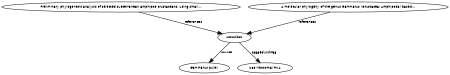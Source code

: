 digraph G {
size="3,3";
node [fontsize=7, fontname="Helvetica"];
edge [fontsize=7, fontname="Helvetica"];
node0 [label="AF202982", width=0.27433100247,height=0.27433100247];
node1 [label="Preliminary phylogenetic analysis of selected subterranean amphipod crustaceans, using small...", width=0.27433100247,height=0.27433100247];
node2 [label="A molecular phylogeny of the genus Gammarus (Crustacea: Amphipoda) based...", width=0.27433100247,height=0.27433100247];
node3 [label="Gammarus pulex", width=0.27433100247,height=0.27433100247];
node4 [label="18S ribosomal RNA", width=0.27433100247,height=0.27433100247];
node1 -> node0 [label="references"];
node2 -> node0 [label="references"];
node0 -> node3 [label="source"];
node0 -> node4 [label="taggedWithTag"];
}

